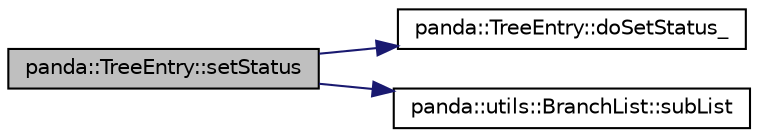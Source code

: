 digraph G
{
  edge [fontname="Helvetica",fontsize="10",labelfontname="Helvetica",labelfontsize="10"];
  node [fontname="Helvetica",fontsize="10",shape=record];
  rankdir=LR;
  Node1 [label="panda::TreeEntry::setStatus",height=0.2,width=0.4,color="black", fillcolor="grey75", style="filled" fontcolor="black"];
  Node1 -> Node2 [color="midnightblue",fontsize="10",style="solid"];
  Node2 [label="panda::TreeEntry::doSetStatus_",height=0.2,width=0.4,color="black", fillcolor="white", style="filled",URL="$classpanda_1_1TreeEntry.html#a8c17222accba71d53b73ad6e2c3276a2"];
  Node1 -> Node3 [color="midnightblue",fontsize="10",style="solid"];
  Node3 [label="panda::utils::BranchList::subList",height=0.2,width=0.4,color="black", fillcolor="white", style="filled",URL="$classpanda_1_1utils_1_1BranchList.html#a215520401f32786d157a68ee92d90372",tooltip="Return a new list of branches that starts with the objName, removing &lt;objName..."];
}
